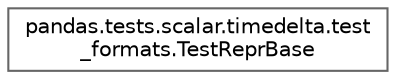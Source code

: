 digraph "Graphical Class Hierarchy"
{
 // LATEX_PDF_SIZE
  bgcolor="transparent";
  edge [fontname=Helvetica,fontsize=10,labelfontname=Helvetica,labelfontsize=10];
  node [fontname=Helvetica,fontsize=10,shape=box,height=0.2,width=0.4];
  rankdir="LR";
  Node0 [id="Node000000",label="pandas.tests.scalar.timedelta.test\l_formats.TestReprBase",height=0.2,width=0.4,color="grey40", fillcolor="white", style="filled",URL="$d2/d0d/classpandas_1_1tests_1_1scalar_1_1timedelta_1_1test__formats_1_1TestReprBase.html",tooltip=" "];
}
